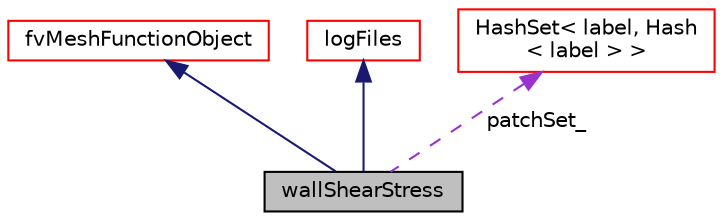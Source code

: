 digraph "wallShearStress"
{
  bgcolor="transparent";
  edge [fontname="Helvetica",fontsize="10",labelfontname="Helvetica",labelfontsize="10"];
  node [fontname="Helvetica",fontsize="10",shape=record];
  Node6 [label="wallShearStress",height=0.2,width=0.4,color="black", fillcolor="grey75", style="filled", fontcolor="black"];
  Node7 -> Node6 [dir="back",color="midnightblue",fontsize="10",style="solid",fontname="Helvetica"];
  Node7 [label="fvMeshFunctionObject",height=0.2,width=0.4,color="red",URL="$a23437.html",tooltip="Specialization of Foam::functionObject for an Foam::fvMesh, providing a reference to the Foam::fvMesh..."];
  Node55 -> Node6 [dir="back",color="midnightblue",fontsize="10",style="solid",fontname="Helvetica"];
  Node55 [label="logFiles",height=0.2,width=0.4,color="red",URL="$a27229.html",tooltip="functionObject base class for creating, maintaining and writing log files e.g. integrated of averaged..."];
  Node65 -> Node6 [dir="back",color="darkorchid3",fontsize="10",style="dashed",label=" patchSet_" ,fontname="Helvetica"];
  Node65 [label="HashSet\< label, Hash\l\< label \> \>",height=0.2,width=0.4,color="red",URL="$a26829.html"];
}
